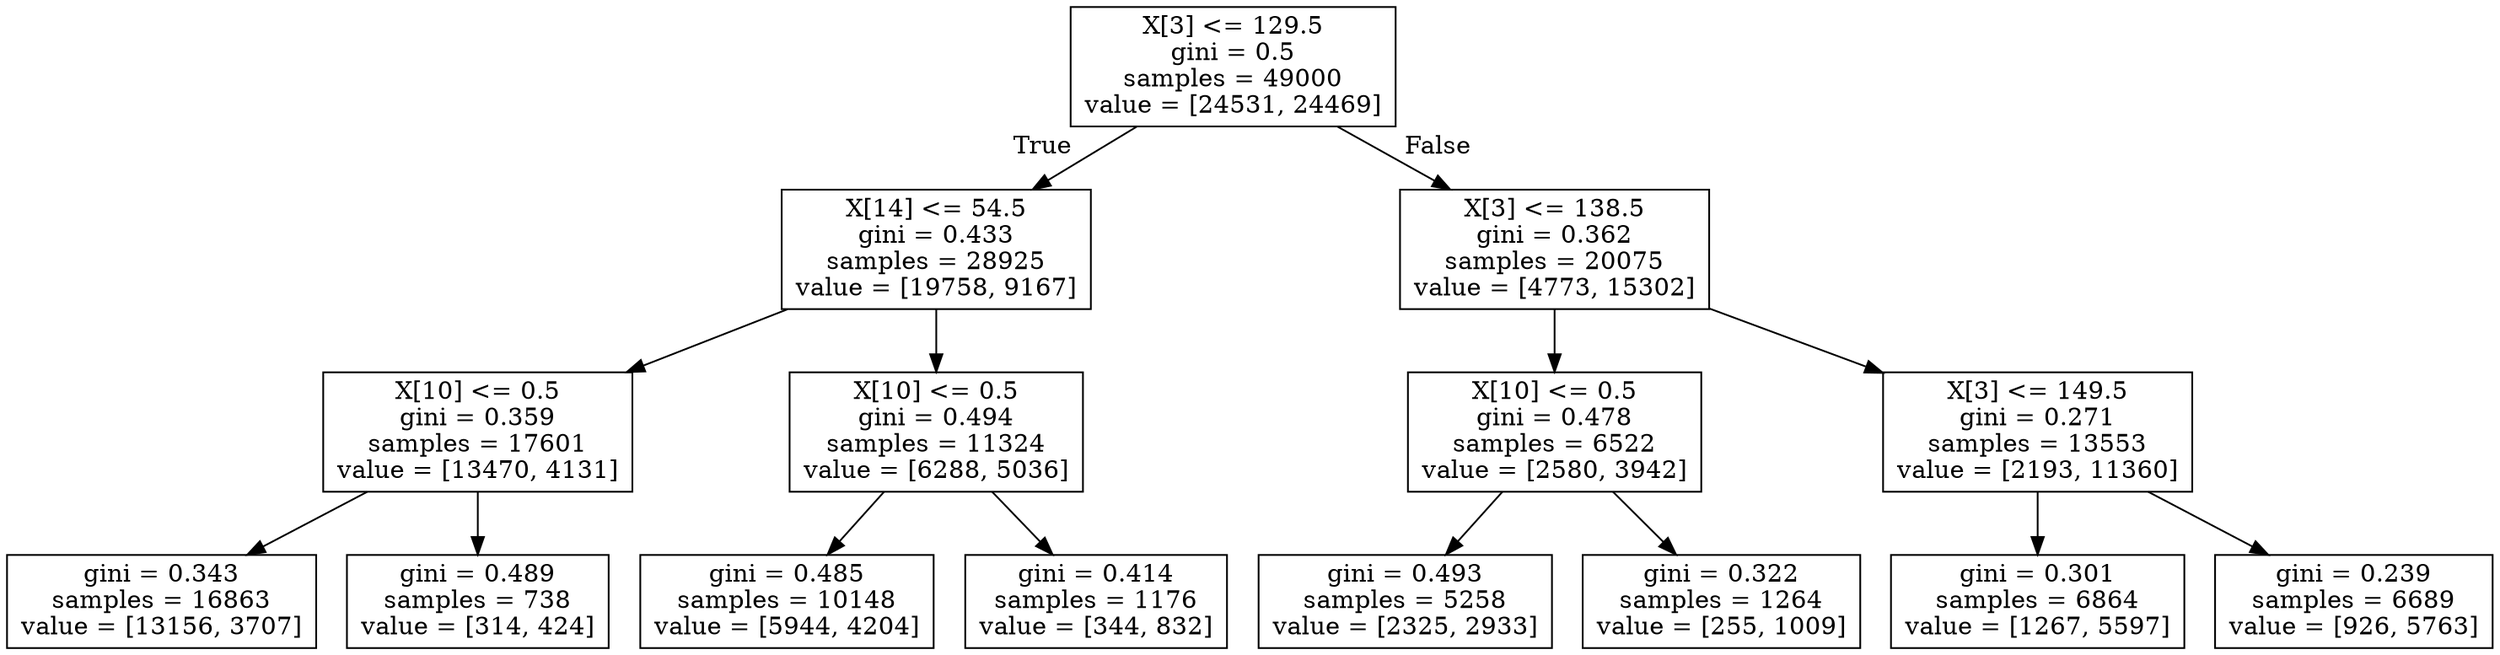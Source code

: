 digraph Tree {
node [shape=box] ;
0 [label="X[3] <= 129.5\ngini = 0.5\nsamples = 49000\nvalue = [24531, 24469]"] ;
1 [label="X[14] <= 54.5\ngini = 0.433\nsamples = 28925\nvalue = [19758, 9167]"] ;
0 -> 1 [labeldistance=2.5, labelangle=45, headlabel="True"] ;
2 [label="X[10] <= 0.5\ngini = 0.359\nsamples = 17601\nvalue = [13470, 4131]"] ;
1 -> 2 ;
3 [label="gini = 0.343\nsamples = 16863\nvalue = [13156, 3707]"] ;
2 -> 3 ;
4 [label="gini = 0.489\nsamples = 738\nvalue = [314, 424]"] ;
2 -> 4 ;
5 [label="X[10] <= 0.5\ngini = 0.494\nsamples = 11324\nvalue = [6288, 5036]"] ;
1 -> 5 ;
6 [label="gini = 0.485\nsamples = 10148\nvalue = [5944, 4204]"] ;
5 -> 6 ;
7 [label="gini = 0.414\nsamples = 1176\nvalue = [344, 832]"] ;
5 -> 7 ;
8 [label="X[3] <= 138.5\ngini = 0.362\nsamples = 20075\nvalue = [4773, 15302]"] ;
0 -> 8 [labeldistance=2.5, labelangle=-45, headlabel="False"] ;
9 [label="X[10] <= 0.5\ngini = 0.478\nsamples = 6522\nvalue = [2580, 3942]"] ;
8 -> 9 ;
10 [label="gini = 0.493\nsamples = 5258\nvalue = [2325, 2933]"] ;
9 -> 10 ;
11 [label="gini = 0.322\nsamples = 1264\nvalue = [255, 1009]"] ;
9 -> 11 ;
12 [label="X[3] <= 149.5\ngini = 0.271\nsamples = 13553\nvalue = [2193, 11360]"] ;
8 -> 12 ;
13 [label="gini = 0.301\nsamples = 6864\nvalue = [1267, 5597]"] ;
12 -> 13 ;
14 [label="gini = 0.239\nsamples = 6689\nvalue = [926, 5763]"] ;
12 -> 14 ;
}
